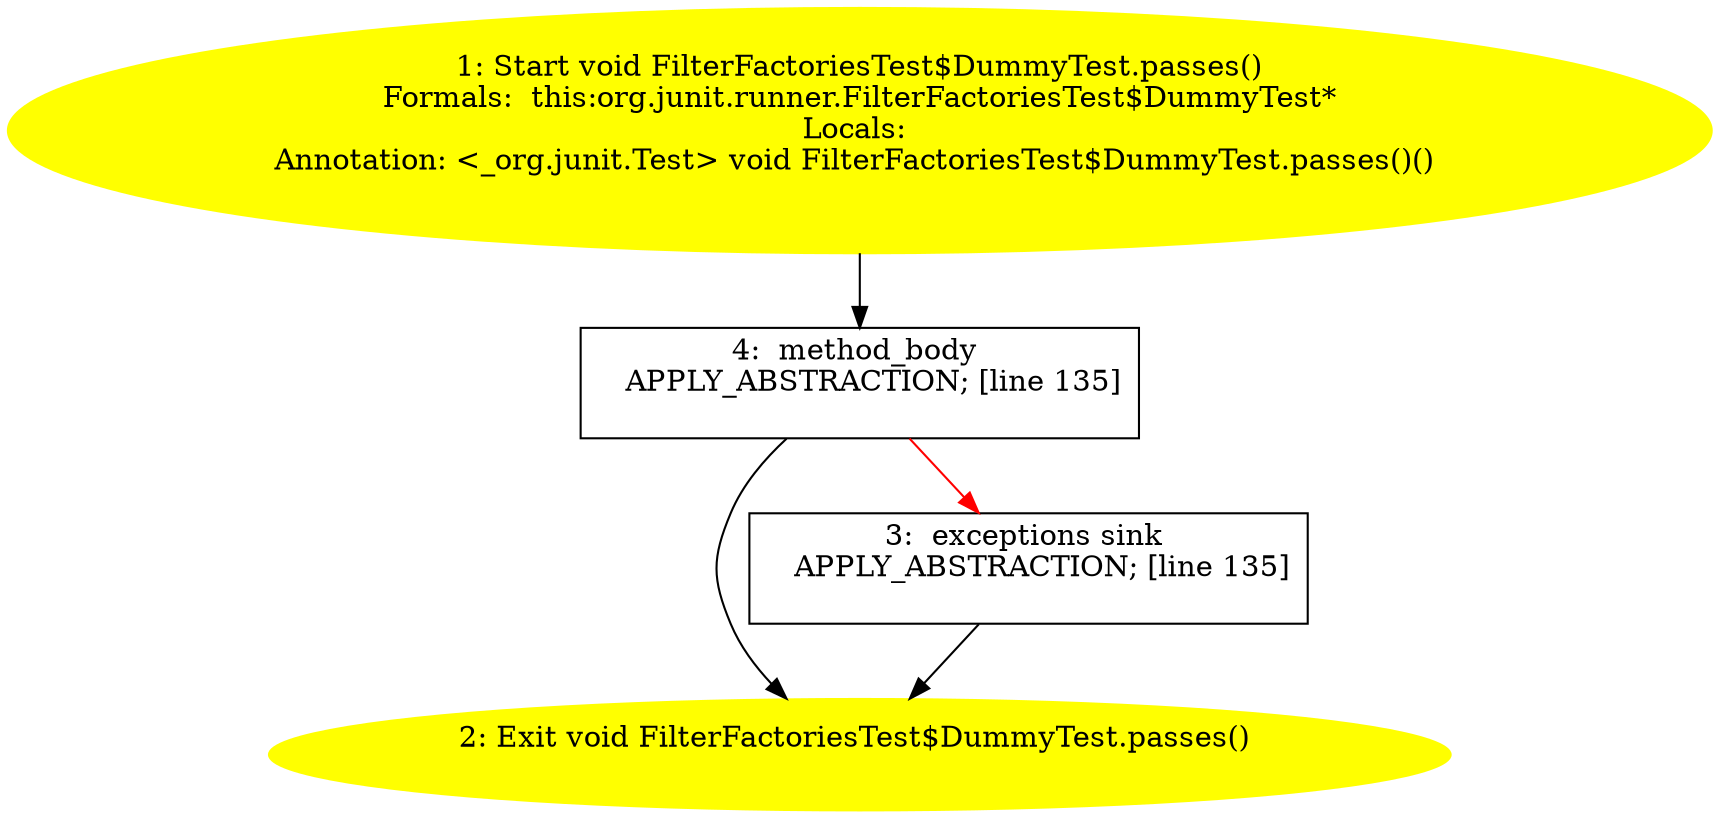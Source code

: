 /* @generated */
digraph cfg {
"org.junit.runner.FilterFactoriesTest$DummyTest.passes():void.1f48bdd4b0550514f6f0a5b74f27f8bb_1" [label="1: Start void FilterFactoriesTest$DummyTest.passes()\nFormals:  this:org.junit.runner.FilterFactoriesTest$DummyTest*\nLocals: \nAnnotation: <_org.junit.Test> void FilterFactoriesTest$DummyTest.passes()() \n  " color=yellow style=filled]
	

	 "org.junit.runner.FilterFactoriesTest$DummyTest.passes():void.1f48bdd4b0550514f6f0a5b74f27f8bb_1" -> "org.junit.runner.FilterFactoriesTest$DummyTest.passes():void.1f48bdd4b0550514f6f0a5b74f27f8bb_4" ;
"org.junit.runner.FilterFactoriesTest$DummyTest.passes():void.1f48bdd4b0550514f6f0a5b74f27f8bb_2" [label="2: Exit void FilterFactoriesTest$DummyTest.passes() \n  " color=yellow style=filled]
	

"org.junit.runner.FilterFactoriesTest$DummyTest.passes():void.1f48bdd4b0550514f6f0a5b74f27f8bb_3" [label="3:  exceptions sink \n   APPLY_ABSTRACTION; [line 135]\n " shape="box"]
	

	 "org.junit.runner.FilterFactoriesTest$DummyTest.passes():void.1f48bdd4b0550514f6f0a5b74f27f8bb_3" -> "org.junit.runner.FilterFactoriesTest$DummyTest.passes():void.1f48bdd4b0550514f6f0a5b74f27f8bb_2" ;
"org.junit.runner.FilterFactoriesTest$DummyTest.passes():void.1f48bdd4b0550514f6f0a5b74f27f8bb_4" [label="4:  method_body \n   APPLY_ABSTRACTION; [line 135]\n " shape="box"]
	

	 "org.junit.runner.FilterFactoriesTest$DummyTest.passes():void.1f48bdd4b0550514f6f0a5b74f27f8bb_4" -> "org.junit.runner.FilterFactoriesTest$DummyTest.passes():void.1f48bdd4b0550514f6f0a5b74f27f8bb_2" ;
	 "org.junit.runner.FilterFactoriesTest$DummyTest.passes():void.1f48bdd4b0550514f6f0a5b74f27f8bb_4" -> "org.junit.runner.FilterFactoriesTest$DummyTest.passes():void.1f48bdd4b0550514f6f0a5b74f27f8bb_3" [color="red" ];
}
